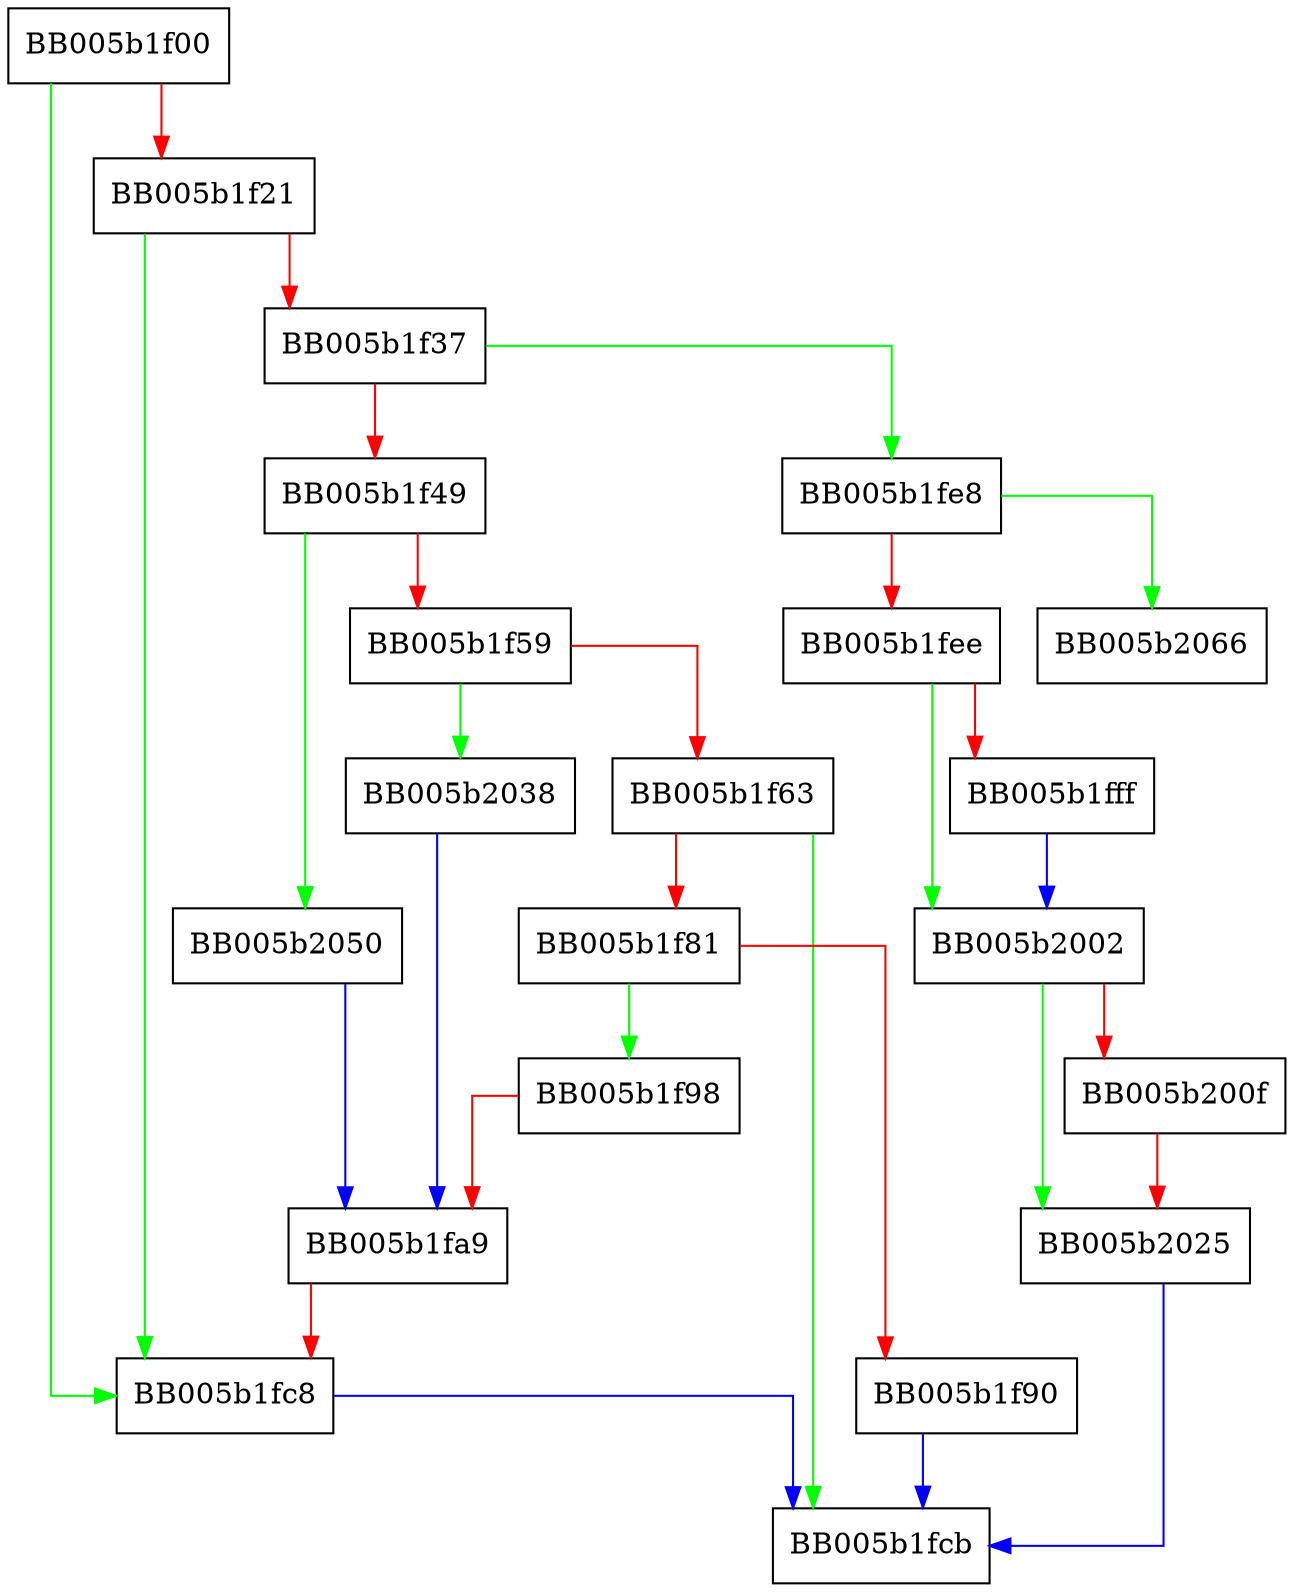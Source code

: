 digraph EVP_DigestFinal {
  node [shape="box"];
  graph [splines=ortho];
  BB005b1f00 -> BB005b1fc8 [color="green"];
  BB005b1f00 -> BB005b1f21 [color="red"];
  BB005b1f21 -> BB005b1fc8 [color="green"];
  BB005b1f21 -> BB005b1f37 [color="red"];
  BB005b1f37 -> BB005b1fe8 [color="green"];
  BB005b1f37 -> BB005b1f49 [color="red"];
  BB005b1f49 -> BB005b2050 [color="green"];
  BB005b1f49 -> BB005b1f59 [color="red"];
  BB005b1f59 -> BB005b2038 [color="green"];
  BB005b1f59 -> BB005b1f63 [color="red"];
  BB005b1f63 -> BB005b1fcb [color="green"];
  BB005b1f63 -> BB005b1f81 [color="red"];
  BB005b1f81 -> BB005b1f98 [color="green"];
  BB005b1f81 -> BB005b1f90 [color="red"];
  BB005b1f90 -> BB005b1fcb [color="blue"];
  BB005b1f98 -> BB005b1fa9 [color="red"];
  BB005b1fa9 -> BB005b1fc8 [color="red"];
  BB005b1fc8 -> BB005b1fcb [color="blue"];
  BB005b1fe8 -> BB005b2066 [color="green"];
  BB005b1fe8 -> BB005b1fee [color="red"];
  BB005b1fee -> BB005b2002 [color="green"];
  BB005b1fee -> BB005b1fff [color="red"];
  BB005b1fff -> BB005b2002 [color="blue"];
  BB005b2002 -> BB005b2025 [color="green"];
  BB005b2002 -> BB005b200f [color="red"];
  BB005b200f -> BB005b2025 [color="red"];
  BB005b2025 -> BB005b1fcb [color="blue"];
  BB005b2038 -> BB005b1fa9 [color="blue"];
  BB005b2050 -> BB005b1fa9 [color="blue"];
}